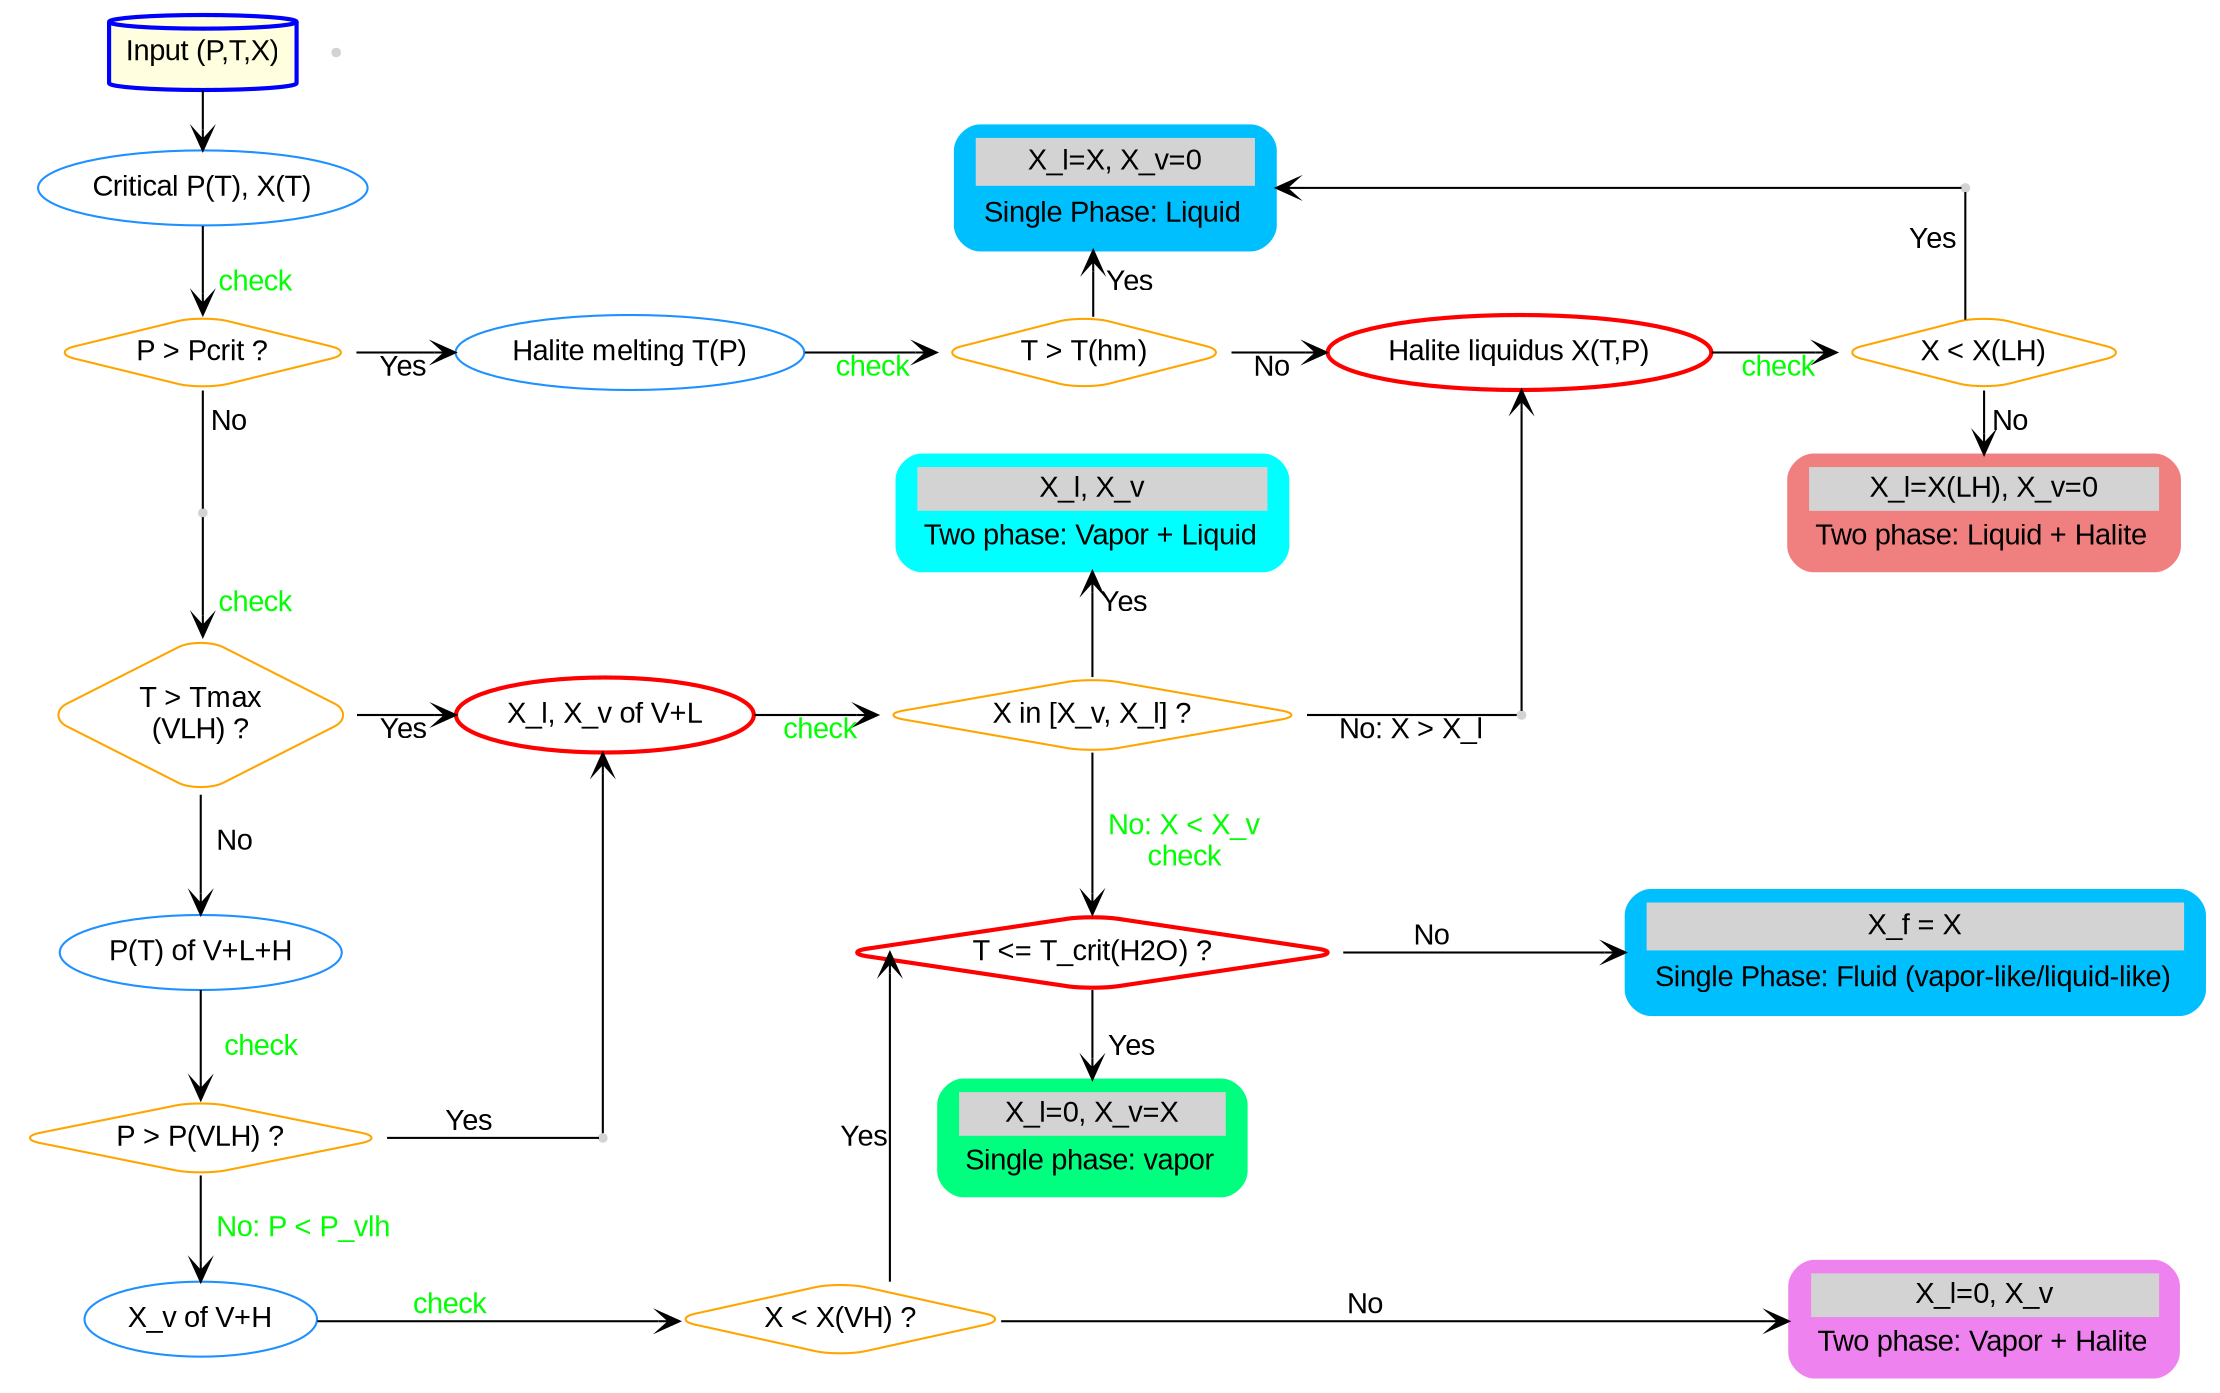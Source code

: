 digraph G {
    node [fontname = "Arial"];
    edge [fontname = "Arial",linewidth=3,arrowhead=vee];
    graph [bgcolor="#FFFFFF", style="rounded", color="#1c1c1c", penwidth="0.5",
    fontname="Arial", fontcolor=darkgray, fontsize=16, pad="0.1", ranksep="0.", nodesep="0.23",
    labelloc=t, labeljust=c,
    compound=true];
    splines=ortho;
    // layout=neato;

    // nodes
    input_PTX [shape=cylinder, label="Input (P,T,X)", color="blue",fillcolor=lightyellow,style="filled,setlinewidth(2)",tooltip="T[K], P[Pa], X[wt.%NaCl]"];
    CriticalPX [shape=ellipse,color=dodgerblue,fillcolor=none,style=filled,label="Critical P(T), X(T)",tooltip="Calculate critical pressure and composition",href="classH2ONaCl_1_1cH2ONaCl.html#a934dc3bd8b6a41f8968fee3fb539044d"];
    P_VLH [shape=ellipse,color=dodgerblue,fillcolor=none,style=filled,label="P(T) of V+L+H",tooltip="Calculate pressure of VLH coexistence.",href="classH2ONaCl_1_1cH2ONaCl.html#a9efc782c435a06cd13f52823baa0762a"];
    CheckP_Pcrit [shape=diamond,label="P > Pcrit ?";style="rounded",color="orange"];
    SinglePhase_L [shape=rectangle,style="filled,rounded",color=deepskyblue,label =<<table border="0" cellborder="0" cellpadding="4" bgcolor="none"><tr><td bgcolor="lightgray" align="center" colspan="2"><font color="black">X_l=X, X_v=0</font></td></tr><tr><td align="left" port="r0">Single Phase: Liquid</td></tr></table>>];
    SinglePhase_F [shape=rectangle,style="filled,rounded",color=deepskyblue,label =<<table border="0" cellborder="0" cellpadding="4" bgcolor="none"><tr><td bgcolor="lightgray" align="center" colspan="2"><font color="black">X_f = X</font></td></tr><tr><td align="left" port="r0">Single Phase: Fluid (vapor-like/liquid-like)</td></tr></table>>];
    CheckTmax_VLH [shape=diamond,label="T > Tmax\n(VLH) ?";style="rounded",color="orange"];
    TwoPhase_VL [shape=rectangle,style="filled,rounded",label =<<table border="0" cellborder="0" cellpadding="3" bgcolor="none"><tr><td bgcolor="lightgray" align="center" colspan="2"><font color="black">X_l, X_v</font></td></tr><tr><td align="left" port="r0">Two phase: Vapor + Liquid</td></tr></table>>,color="cyan"];
    // ThreePhase [shape=rectangle,style=rounded,label =<<table border="0" cellborder="0" cellpadding="3" bgcolor="none"><tr><td bgcolor="lightgray" align="center" colspan="2"><font color="black">X_l, X_v</font></td></tr><tr><td align="left" port="r0">Three phase: V+L+H</td></tr></table>>,color="orange"];
    CheckP_Pvlh [shape=diamond,label="P > P(VLH) ?";style="rounded",color="orange"];
    T_halite_melting [shape=ellipse,color=dodgerblue,fillcolor=none,style=filled,label="Halite melting T(P)",tooltip="Calculate melting temperature of halite.",href="classNaCl_1_1cNaCl.html#a07d7e50e97b1fd3cb86f32ced92da431"];
    CheckT_HaliteMelting [shape=diamond,label="T > T(hm)";style="rounded",color="orange"];
    X_HaliteLiquidus [shape=ellipse,color="red",fillcolor=none,style="filled,setlinewidth(2)",label="Halite liquidus X(T,P)",tooltip="Calculate liquid composition for the halite liquidus.",href="classH2ONaCl_1_1cH2ONaCl.html#a0f7a60cf9d1cc606ba64cd8bf0ec7f44"];
    CheckX_HaliteLiquidus [shape=diamond,label="X < X(LH)";style="rounded",color="orange"];
    TwoPhase_LH [shape=rectangle,style="filled,rounded",label =<<table border="0" cellborder="0" cellpadding="3" bgcolor="none"><tr><td bgcolor="lightgray" align="center" colspan="2"><font color="black">X_l=X(LH), X_v=0</font></td></tr><tr><td align="left" port="r0">Two phase: Liquid + Halite</td></tr></table>>,color="lightcoral"];
    XLXV_VL [shape=ellipse,color="red",fillcolor=none,style="filled,setlinewidth(2)",label="X_l, X_v of V+L",tooltip="Calculate composition of liquid and vapor phase on V+L coexistence.",href="classH2ONaCl_1_1cH2ONaCl.html#a213b37235e6ec0258bf810beb03ea0ba"];
    CheckXLXV_VL [shape=diamond,label="X in [X_v, X_l] ?";style="rounded",color="orange"];
    SinglePhase_V [shape=rectangle,style="filled,rounded",label =<<table border="0" cellborder="0" cellpadding="3" bgcolor="none"><tr><td bgcolor="lightgray" align="center" colspan="2"><font color="black">X_l=0, X_v=X</font></td></tr><tr><td align="left" port="r0">Single phase: vapor</td></tr></table>>,color="springgreen"];
    CheckTcrit_H2O [shape=diamond,label="T <= T_crit(H2O) ?";style="rounded,filled,setlinewidth(2)",color=red,fillcolor=none];
    X_VH [shape=ellipse,color=dodgerblue,fillcolor=none,style=filled,label="X_v of V+H",tooltip="Calculate composition of vapor phase on V+h coexistence.",href="classH2ONaCl_1_1cH2ONaCl.html#aee78afed3e29f2ed24861a93fb2666a4"];
    CheckX_VH [shape=diamond,label="X < X(VH) ?";style="rounded",color="orange"];
    TwoPhase_VH [shape=rectangle,style="filled,rounded",label =<<table border="0" cellborder="0" cellpadding="3" bgcolor="none"><tr><td bgcolor="lightgray" align="center" colspan="2"><font color="black">X_l=0, X_v</font></td></tr><tr><td align="left" port="r0">Two phase: Vapor + Halite</td></tr></table>>,color="violet"];
    
    // help nodes
    node_connect_CheckP_Pvlh_TwoPhase_VL [shape=point,style="filled",color=lightgray];
    node_connect_CheckX_LH_SinglePhase_L [shape=point,style="filled",color=lightgray];
    node_connect_CheckXLXV_HaliteLiquidus [shape=point,style="filled",color=lightgray];
    node_connect_CheckPcrit_CheckTmax_VLH [shape=point,style="filled",color=lightgray];
    node_connect_CheckX_VH_SinglePhase_V [shape=point,style="filled",color=lightgray];

    // 0. input 
    input_PTX -> CriticalPX [arrowhead=vee];
    // 1. check if pressure > Pcrit
    CriticalPX -> CheckP_Pcrit [arrowhead=vee,label="  check",fontcolor=green];
    // 1.1 P>Pcrit: single phase liquid
    { rank=same; CheckP_Pcrit -> T_halite_melting [minlen=1,label="Yes  ",arrowhead=vee]};
    {rank=same; T_halite_melting -> CheckT_HaliteMelting [label="check   ",fontcolor=green]};
    { SinglePhase_L:s->CheckT_HaliteMelting [dir=back,label="  Yes", arrowtail=vee,orientation=90];}
    {rank=same; CheckT_HaliteMelting -> X_HaliteLiquidus [label="No   "]};
    {rank=same; X_HaliteLiquidus -> CheckX_HaliteLiquidus [label="check  ",fontcolor=green]};
    {CheckX_HaliteLiquidus -> TwoPhase_LH [label=" No    ",minlen=1]};
    node_connect_CheckX_LH_SinglePhase_L->CheckX_HaliteLiquidus [dir=back,arrowtail=none,xlabel="Yes "];
    {rank=same; SinglePhase_L->node_connect_CheckX_LH_SinglePhase_L [dir=back,minlen=9,arrowtail=vee]};
    // 1.2 P<=Pcrit
    // check T>Tmax of VLH
    CheckP_Pcrit->node_connect_CheckPcrit_CheckTmax_VLH [label=" No",arrowhead=none];
    node_connect_CheckPcrit_CheckTmax_VLH -> CheckTmax_VLH [label="  check",fontcolor=green,arrowhead=vee];
    { rank=same; CheckTmax_VLH -> XLXV_VL [label="Yes  ",arrowhead=vee]};
    { rank=same; XLXV_VL -> CheckXLXV_VL [label="check  ",fontcolor=green,arrowhead=vee]};
    // { rank=same; CheckTmax_VLH -> TwoPhase_VL [minlen=3,label="Yes",arrowhead=vee]};
    // check P>P_VLH
    CheckTmax_VLH -> P_VLH [minlen=1,label="  No",arrowhead=vee]
    P_VLH -> CheckP_Pvlh [label="   check",fontcolor=green;];
    { rank=same; CheckP_Pvlh -> node_connect_CheckP_Pvlh_TwoPhase_VL [minlen=3,arrowhead=none,label="Yes"]};
    node_connect_CheckP_Pvlh_TwoPhase_VL->XLXV_VL;
    // {rank=same; P_VLH;TwoPhase_VL;}
    TwoPhase_VL->CheckXLXV_VL [label=" Yes",dir=back;arrowtail=vee;];
    {rank=same; CheckXLXV_VL -> node_connect_CheckXLXV_HaliteLiquidus [minlen=3,label="No: X > X_l",arrowhead=none]};
    node_connect_CheckXLXV_HaliteLiquidus ->X_HaliteLiquidus;
    // Single phase: vapor
    CheckXLXV_VL -> CheckTcrit_H2O [label="  No: X < X_v\n  check",fontcolor=green];
    {CheckTcrit_H2O->SinglePhase_V [minlen=1,label="  Yes"];}
    // P=P_VLH
    // {rank=same; ThreePhase; CheckP_Pvlh; SinglePhase_V};
    // {rank=same; ThreePhase -> CheckP_Pvlh [dir=back,arrowtail=vee,label="  P=P(VLH) ← No   "]};
    CheckP_Pvlh -> X_VH [label="  No: P < P_vlh",fontcolor=green;];

    {rank=same; X_VH -> CheckX_VH [minlen=5,label="check",fontcolor=green]; }

    CheckTcrit_H2O:w->CheckX_VH:n [label="Yes",dir=back, arrowtail=vee];

    {rank=same;  CheckX_VH -> TwoPhase_VH [minlen=11,label="No"]}

    {rank=same; CheckTcrit_H2O -> SinglePhase_F [label="No   ",minlen=4]};
}
